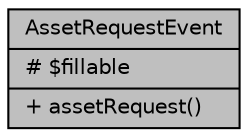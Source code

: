 digraph "AssetRequestEvent"
{
 // LATEX_PDF_SIZE
  bgcolor="transparent";
  edge [fontname="Helvetica",fontsize="10",labelfontname="Helvetica",labelfontsize="10"];
  node [fontname="Helvetica",fontsize="10",shape=record];
  Node1 [label="{AssetRequestEvent\n|# $fillable\l|+ assetRequest()\l}",height=0.2,width=0.4,color="black", fillcolor="grey75", style="filled", fontcolor="black",tooltip="Datos de los eventos asociados a una solicitud."];
}
